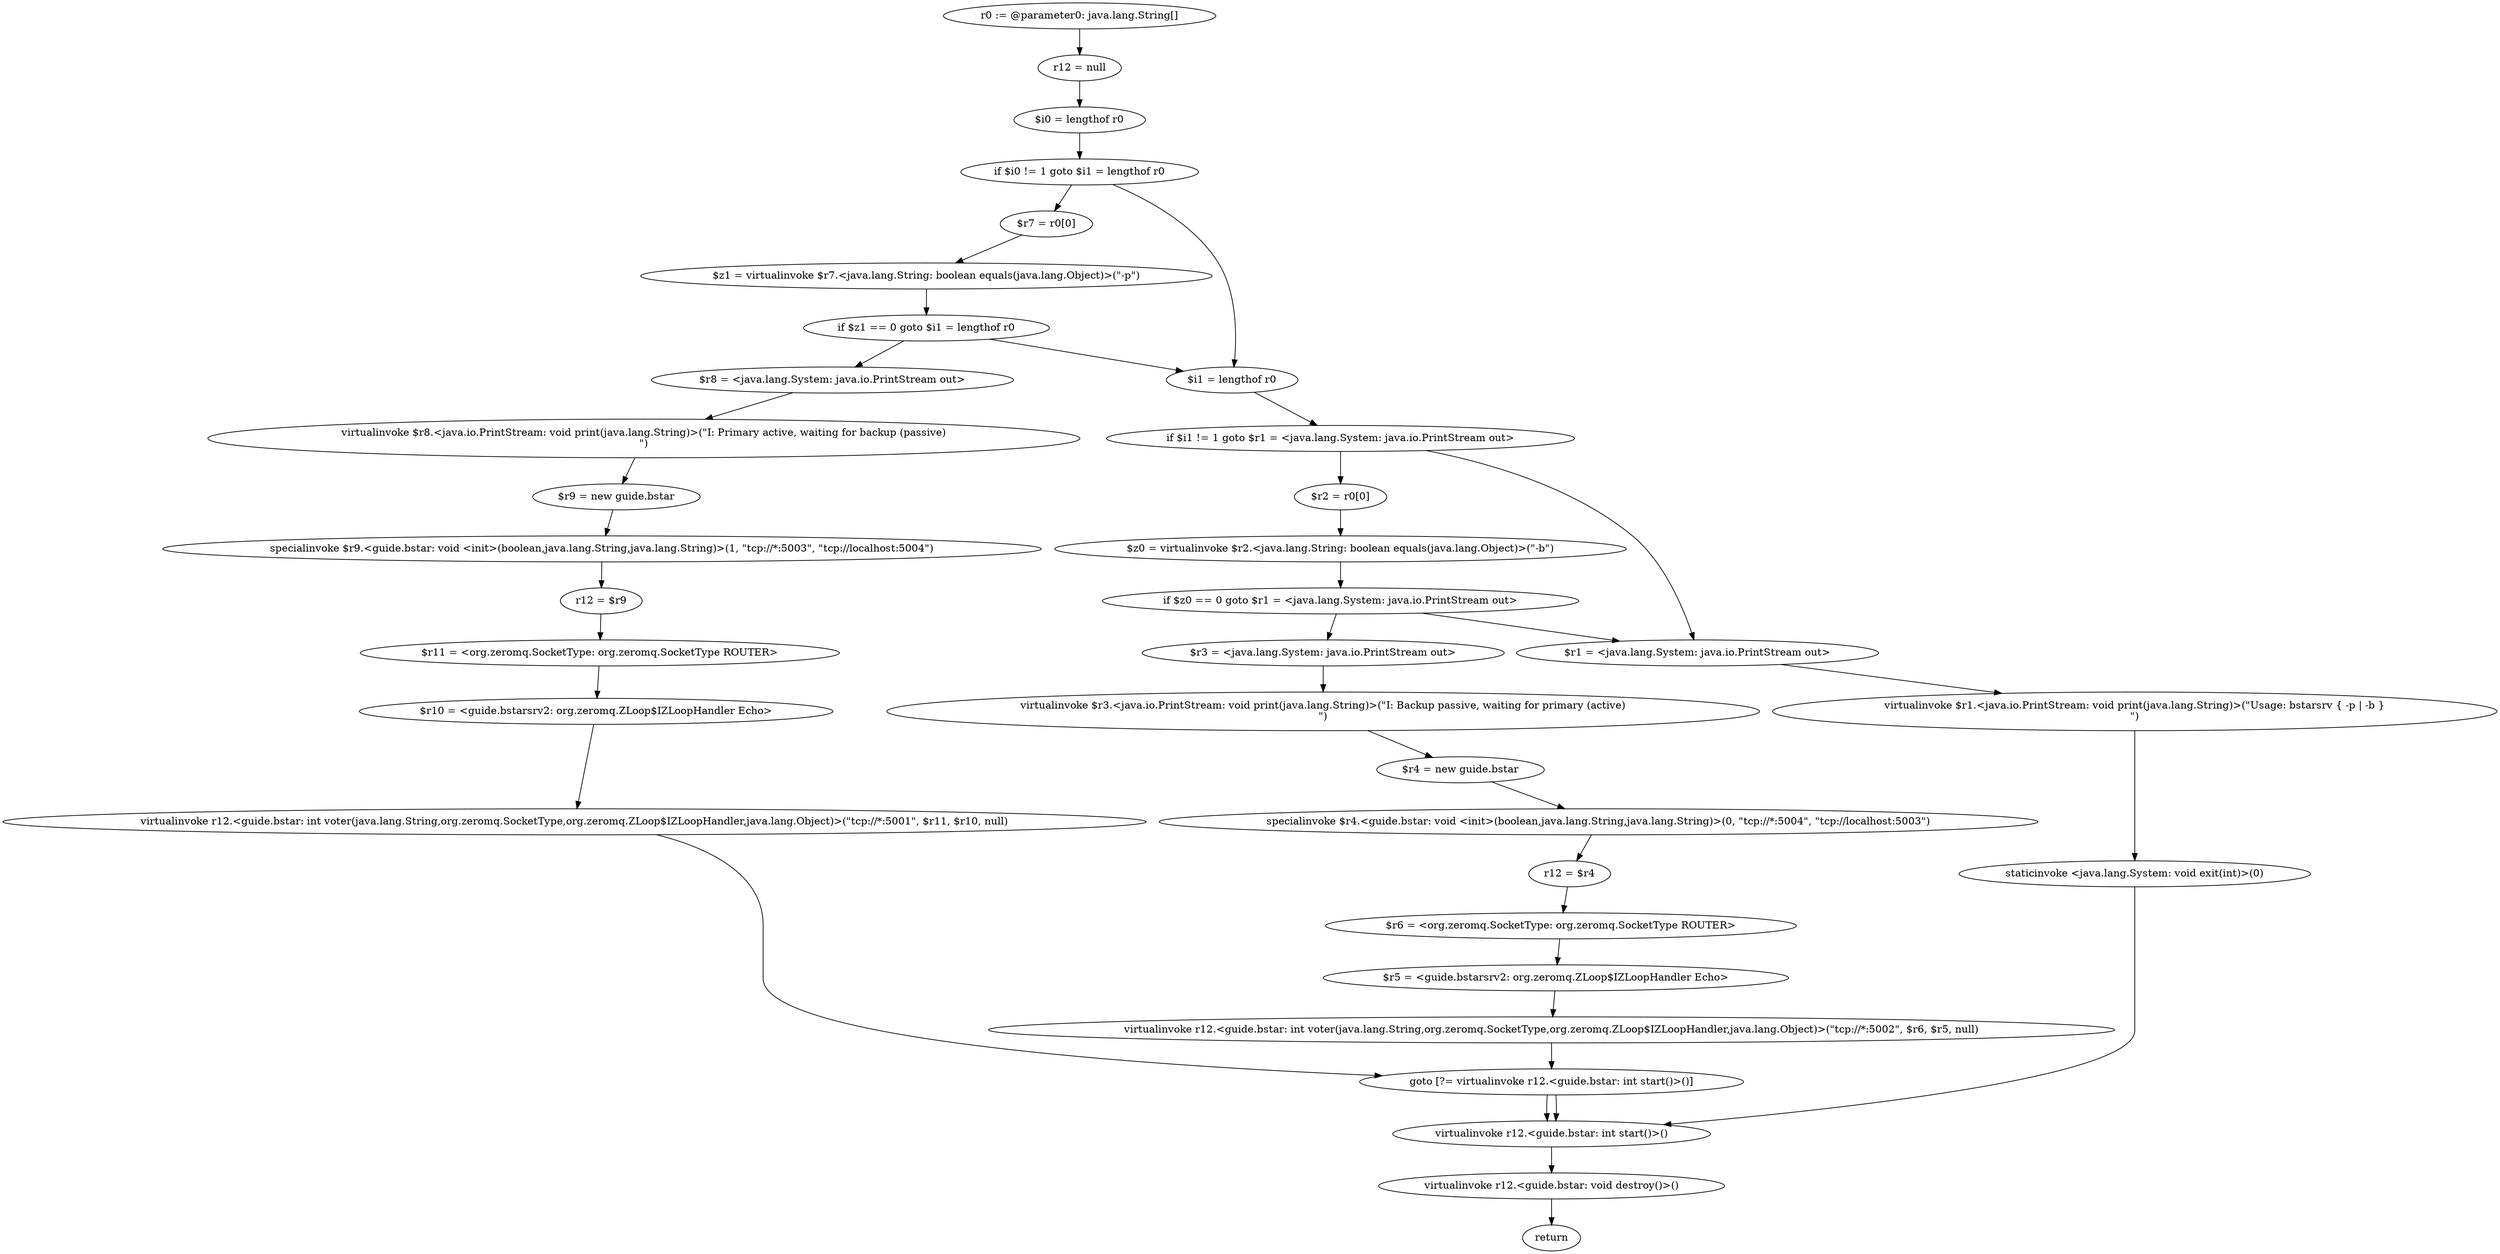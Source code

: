 digraph "unitGraph" {
    "r0 := @parameter0: java.lang.String[]"
    "r12 = null"
    "$i0 = lengthof r0"
    "if $i0 != 1 goto $i1 = lengthof r0"
    "$r7 = r0[0]"
    "$z1 = virtualinvoke $r7.<java.lang.String: boolean equals(java.lang.Object)>(\"-p\")"
    "if $z1 == 0 goto $i1 = lengthof r0"
    "$r8 = <java.lang.System: java.io.PrintStream out>"
    "virtualinvoke $r8.<java.io.PrintStream: void print(java.lang.String)>(\"I: Primary active, waiting for backup (passive)\n\")"
    "$r9 = new guide.bstar"
    "specialinvoke $r9.<guide.bstar: void <init>(boolean,java.lang.String,java.lang.String)>(1, \"tcp://*:5003\", \"tcp://localhost:5004\")"
    "r12 = $r9"
    "$r11 = <org.zeromq.SocketType: org.zeromq.SocketType ROUTER>"
    "$r10 = <guide.bstarsrv2: org.zeromq.ZLoop$IZLoopHandler Echo>"
    "virtualinvoke r12.<guide.bstar: int voter(java.lang.String,org.zeromq.SocketType,org.zeromq.ZLoop$IZLoopHandler,java.lang.Object)>(\"tcp://*:5001\", $r11, $r10, null)"
    "goto [?= virtualinvoke r12.<guide.bstar: int start()>()]"
    "$i1 = lengthof r0"
    "if $i1 != 1 goto $r1 = <java.lang.System: java.io.PrintStream out>"
    "$r2 = r0[0]"
    "$z0 = virtualinvoke $r2.<java.lang.String: boolean equals(java.lang.Object)>(\"-b\")"
    "if $z0 == 0 goto $r1 = <java.lang.System: java.io.PrintStream out>"
    "$r3 = <java.lang.System: java.io.PrintStream out>"
    "virtualinvoke $r3.<java.io.PrintStream: void print(java.lang.String)>(\"I: Backup passive, waiting for primary (active)\n\")"
    "$r4 = new guide.bstar"
    "specialinvoke $r4.<guide.bstar: void <init>(boolean,java.lang.String,java.lang.String)>(0, \"tcp://*:5004\", \"tcp://localhost:5003\")"
    "r12 = $r4"
    "$r6 = <org.zeromq.SocketType: org.zeromq.SocketType ROUTER>"
    "$r5 = <guide.bstarsrv2: org.zeromq.ZLoop$IZLoopHandler Echo>"
    "virtualinvoke r12.<guide.bstar: int voter(java.lang.String,org.zeromq.SocketType,org.zeromq.ZLoop$IZLoopHandler,java.lang.Object)>(\"tcp://*:5002\", $r6, $r5, null)"
    "$r1 = <java.lang.System: java.io.PrintStream out>"
    "virtualinvoke $r1.<java.io.PrintStream: void print(java.lang.String)>(\"Usage: bstarsrv { -p | -b }\n\")"
    "staticinvoke <java.lang.System: void exit(int)>(0)"
    "virtualinvoke r12.<guide.bstar: int start()>()"
    "virtualinvoke r12.<guide.bstar: void destroy()>()"
    "return"
    "r0 := @parameter0: java.lang.String[]"->"r12 = null";
    "r12 = null"->"$i0 = lengthof r0";
    "$i0 = lengthof r0"->"if $i0 != 1 goto $i1 = lengthof r0";
    "if $i0 != 1 goto $i1 = lengthof r0"->"$r7 = r0[0]";
    "if $i0 != 1 goto $i1 = lengthof r0"->"$i1 = lengthof r0";
    "$r7 = r0[0]"->"$z1 = virtualinvoke $r7.<java.lang.String: boolean equals(java.lang.Object)>(\"-p\")";
    "$z1 = virtualinvoke $r7.<java.lang.String: boolean equals(java.lang.Object)>(\"-p\")"->"if $z1 == 0 goto $i1 = lengthof r0";
    "if $z1 == 0 goto $i1 = lengthof r0"->"$r8 = <java.lang.System: java.io.PrintStream out>";
    "if $z1 == 0 goto $i1 = lengthof r0"->"$i1 = lengthof r0";
    "$r8 = <java.lang.System: java.io.PrintStream out>"->"virtualinvoke $r8.<java.io.PrintStream: void print(java.lang.String)>(\"I: Primary active, waiting for backup (passive)\n\")";
    "virtualinvoke $r8.<java.io.PrintStream: void print(java.lang.String)>(\"I: Primary active, waiting for backup (passive)\n\")"->"$r9 = new guide.bstar";
    "$r9 = new guide.bstar"->"specialinvoke $r9.<guide.bstar: void <init>(boolean,java.lang.String,java.lang.String)>(1, \"tcp://*:5003\", \"tcp://localhost:5004\")";
    "specialinvoke $r9.<guide.bstar: void <init>(boolean,java.lang.String,java.lang.String)>(1, \"tcp://*:5003\", \"tcp://localhost:5004\")"->"r12 = $r9";
    "r12 = $r9"->"$r11 = <org.zeromq.SocketType: org.zeromq.SocketType ROUTER>";
    "$r11 = <org.zeromq.SocketType: org.zeromq.SocketType ROUTER>"->"$r10 = <guide.bstarsrv2: org.zeromq.ZLoop$IZLoopHandler Echo>";
    "$r10 = <guide.bstarsrv2: org.zeromq.ZLoop$IZLoopHandler Echo>"->"virtualinvoke r12.<guide.bstar: int voter(java.lang.String,org.zeromq.SocketType,org.zeromq.ZLoop$IZLoopHandler,java.lang.Object)>(\"tcp://*:5001\", $r11, $r10, null)";
    "virtualinvoke r12.<guide.bstar: int voter(java.lang.String,org.zeromq.SocketType,org.zeromq.ZLoop$IZLoopHandler,java.lang.Object)>(\"tcp://*:5001\", $r11, $r10, null)"->"goto [?= virtualinvoke r12.<guide.bstar: int start()>()]";
    "goto [?= virtualinvoke r12.<guide.bstar: int start()>()]"->"virtualinvoke r12.<guide.bstar: int start()>()";
    "$i1 = lengthof r0"->"if $i1 != 1 goto $r1 = <java.lang.System: java.io.PrintStream out>";
    "if $i1 != 1 goto $r1 = <java.lang.System: java.io.PrintStream out>"->"$r2 = r0[0]";
    "if $i1 != 1 goto $r1 = <java.lang.System: java.io.PrintStream out>"->"$r1 = <java.lang.System: java.io.PrintStream out>";
    "$r2 = r0[0]"->"$z0 = virtualinvoke $r2.<java.lang.String: boolean equals(java.lang.Object)>(\"-b\")";
    "$z0 = virtualinvoke $r2.<java.lang.String: boolean equals(java.lang.Object)>(\"-b\")"->"if $z0 == 0 goto $r1 = <java.lang.System: java.io.PrintStream out>";
    "if $z0 == 0 goto $r1 = <java.lang.System: java.io.PrintStream out>"->"$r3 = <java.lang.System: java.io.PrintStream out>";
    "if $z0 == 0 goto $r1 = <java.lang.System: java.io.PrintStream out>"->"$r1 = <java.lang.System: java.io.PrintStream out>";
    "$r3 = <java.lang.System: java.io.PrintStream out>"->"virtualinvoke $r3.<java.io.PrintStream: void print(java.lang.String)>(\"I: Backup passive, waiting for primary (active)\n\")";
    "virtualinvoke $r3.<java.io.PrintStream: void print(java.lang.String)>(\"I: Backup passive, waiting for primary (active)\n\")"->"$r4 = new guide.bstar";
    "$r4 = new guide.bstar"->"specialinvoke $r4.<guide.bstar: void <init>(boolean,java.lang.String,java.lang.String)>(0, \"tcp://*:5004\", \"tcp://localhost:5003\")";
    "specialinvoke $r4.<guide.bstar: void <init>(boolean,java.lang.String,java.lang.String)>(0, \"tcp://*:5004\", \"tcp://localhost:5003\")"->"r12 = $r4";
    "r12 = $r4"->"$r6 = <org.zeromq.SocketType: org.zeromq.SocketType ROUTER>";
    "$r6 = <org.zeromq.SocketType: org.zeromq.SocketType ROUTER>"->"$r5 = <guide.bstarsrv2: org.zeromq.ZLoop$IZLoopHandler Echo>";
    "$r5 = <guide.bstarsrv2: org.zeromq.ZLoop$IZLoopHandler Echo>"->"virtualinvoke r12.<guide.bstar: int voter(java.lang.String,org.zeromq.SocketType,org.zeromq.ZLoop$IZLoopHandler,java.lang.Object)>(\"tcp://*:5002\", $r6, $r5, null)";
    "virtualinvoke r12.<guide.bstar: int voter(java.lang.String,org.zeromq.SocketType,org.zeromq.ZLoop$IZLoopHandler,java.lang.Object)>(\"tcp://*:5002\", $r6, $r5, null)"->"goto [?= virtualinvoke r12.<guide.bstar: int start()>()]";
    "goto [?= virtualinvoke r12.<guide.bstar: int start()>()]"->"virtualinvoke r12.<guide.bstar: int start()>()";
    "$r1 = <java.lang.System: java.io.PrintStream out>"->"virtualinvoke $r1.<java.io.PrintStream: void print(java.lang.String)>(\"Usage: bstarsrv { -p | -b }\n\")";
    "virtualinvoke $r1.<java.io.PrintStream: void print(java.lang.String)>(\"Usage: bstarsrv { -p | -b }\n\")"->"staticinvoke <java.lang.System: void exit(int)>(0)";
    "staticinvoke <java.lang.System: void exit(int)>(0)"->"virtualinvoke r12.<guide.bstar: int start()>()";
    "virtualinvoke r12.<guide.bstar: int start()>()"->"virtualinvoke r12.<guide.bstar: void destroy()>()";
    "virtualinvoke r12.<guide.bstar: void destroy()>()"->"return";
}
